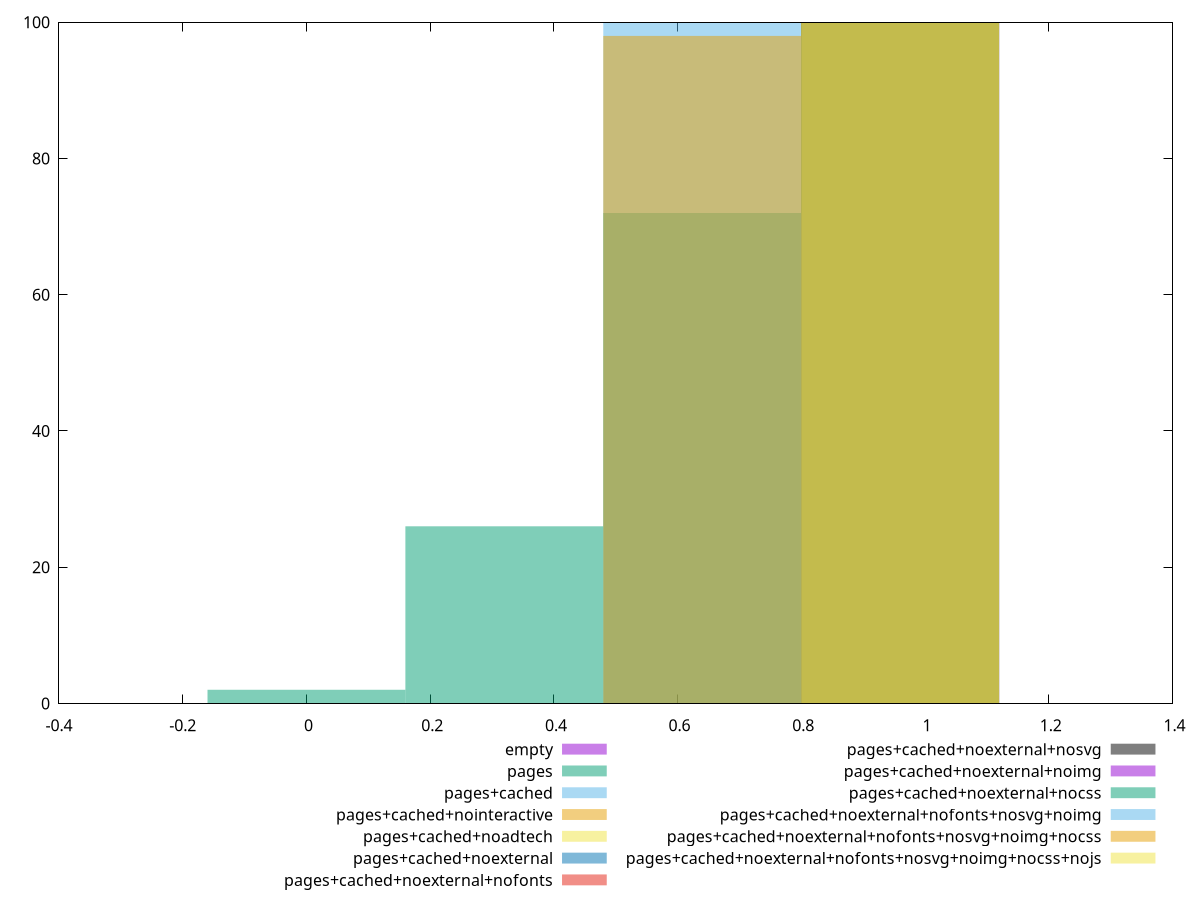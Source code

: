 reset
set terminal svg size 640, 610 enhanced background rgb 'white'
set output "reprap/speed-index/comparison/histogram/all_score.svg"

$empty <<EOF
0.9596718239287451 100
EOF

$pages <<EOF
0 2
0.6397812159524967 72
0.31989060797624835 26
EOF

$pagesCached <<EOF
0.6397812159524967 100
EOF

$pagesCachedNointeractive <<EOF
0.6397812159524967 98
0.9596718239287451 2
EOF

$pagesCachedNoadtech <<EOF
0.9596718239287451 100
EOF

$pagesCachedNoexternal <<EOF
0.9596718239287451 100
EOF

$pagesCachedNoexternalNofonts <<EOF
0.9596718239287451 100
EOF

$pagesCachedNoexternalNosvg <<EOF
0.9596718239287451 100
EOF

$pagesCachedNoexternalNoimg <<EOF
0.9596718239287451 100
EOF

$pagesCachedNoexternalNocss <<EOF
0.9596718239287451 100
EOF

$pagesCachedNoexternalNofontsNosvgNoimg <<EOF
0.9596718239287451 100
EOF

$pagesCachedNoexternalNofontsNosvgNoimgNocss <<EOF
0.9596718239287451 100
EOF

$pagesCachedNoexternalNofontsNosvgNoimgNocssNojs <<EOF
0.9596718239287451 100
EOF

set key outside below
set boxwidth 0.31989060797624835
set yrange [0:100]
set style fill transparent solid 0.5 noborder

plot \
  $empty title "empty" with boxes, \
  $pages title "pages" with boxes, \
  $pagesCached title "pages+cached" with boxes, \
  $pagesCachedNointeractive title "pages+cached+nointeractive" with boxes, \
  $pagesCachedNoadtech title "pages+cached+noadtech" with boxes, \
  $pagesCachedNoexternal title "pages+cached+noexternal" with boxes, \
  $pagesCachedNoexternalNofonts title "pages+cached+noexternal+nofonts" with boxes, \
  $pagesCachedNoexternalNosvg title "pages+cached+noexternal+nosvg" with boxes, \
  $pagesCachedNoexternalNoimg title "pages+cached+noexternal+noimg" with boxes, \
  $pagesCachedNoexternalNocss title "pages+cached+noexternal+nocss" with boxes, \
  $pagesCachedNoexternalNofontsNosvgNoimg title "pages+cached+noexternal+nofonts+nosvg+noimg" with boxes, \
  $pagesCachedNoexternalNofontsNosvgNoimgNocss title "pages+cached+noexternal+nofonts+nosvg+noimg+nocss" with boxes, \
  $pagesCachedNoexternalNofontsNosvgNoimgNocssNojs title "pages+cached+noexternal+nofonts+nosvg+noimg+nocss+nojs" with boxes, \


reset